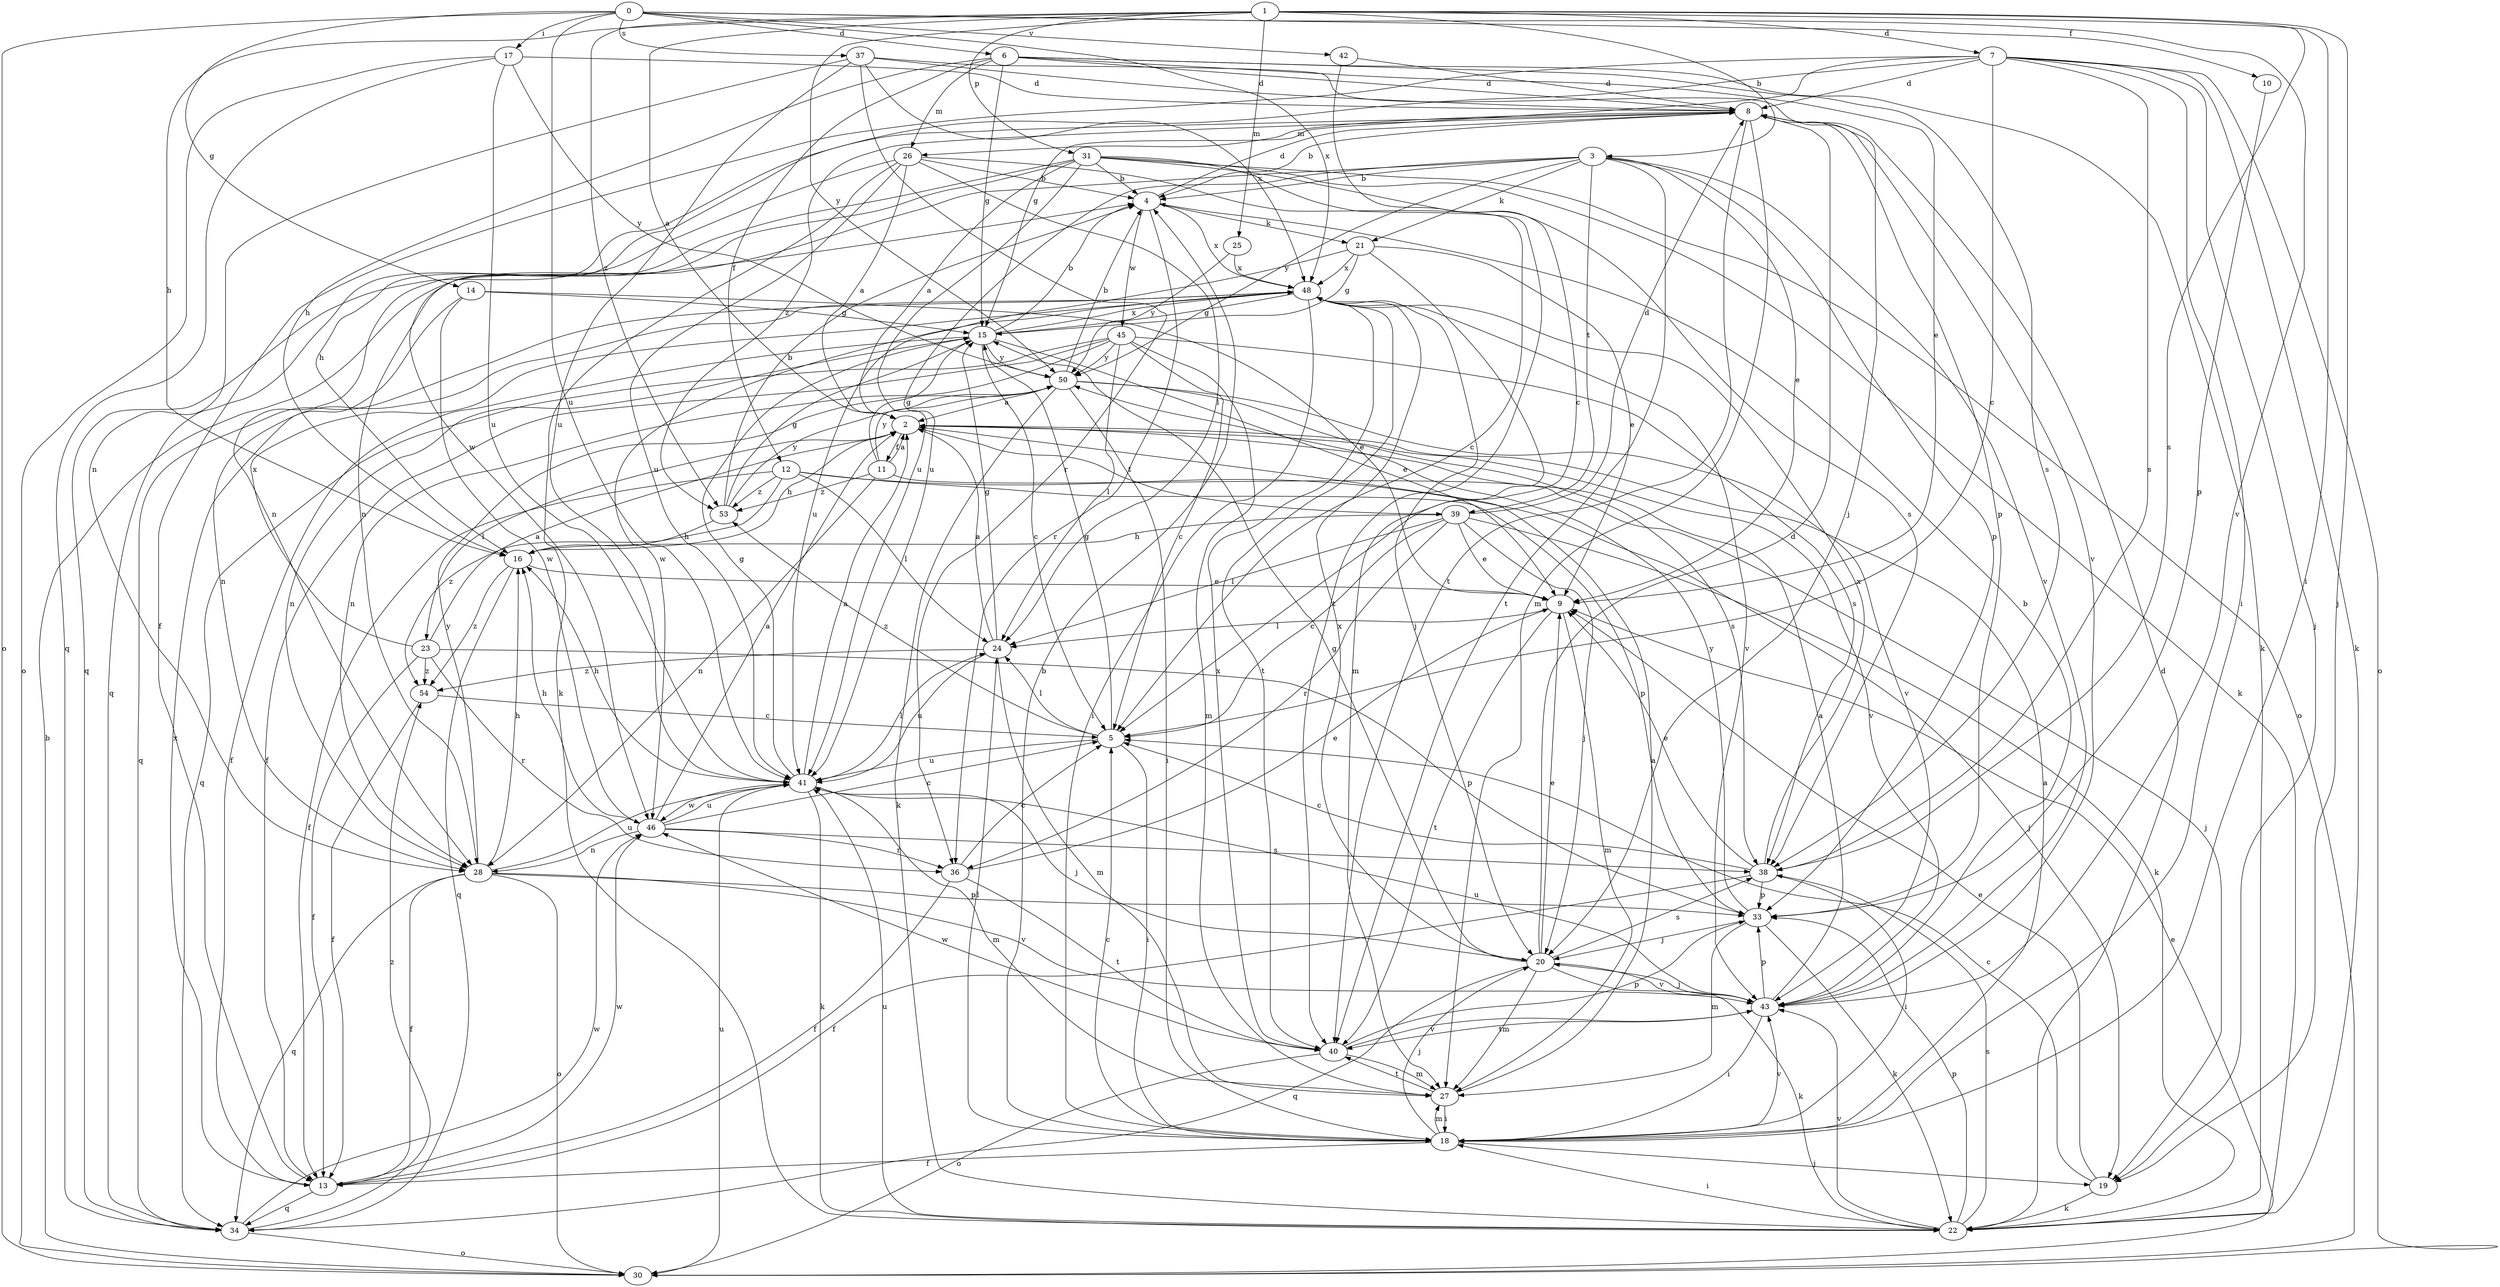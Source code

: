 strict digraph  {
0;
1;
2;
3;
4;
5;
6;
7;
8;
9;
10;
11;
12;
13;
14;
15;
16;
17;
18;
19;
20;
21;
22;
23;
24;
25;
26;
27;
28;
30;
31;
33;
34;
36;
37;
38;
39;
40;
41;
42;
43;
45;
46;
48;
50;
53;
54;
0 -> 6  [label=d];
0 -> 10  [label=f];
0 -> 14  [label=g];
0 -> 17  [label=i];
0 -> 30  [label=o];
0 -> 37  [label=s];
0 -> 41  [label=u];
0 -> 42  [label=v];
0 -> 43  [label=v];
0 -> 48  [label=x];
1 -> 2  [label=a];
1 -> 3  [label=b];
1 -> 7  [label=d];
1 -> 16  [label=h];
1 -> 18  [label=i];
1 -> 19  [label=j];
1 -> 25  [label=m];
1 -> 31  [label=p];
1 -> 38  [label=s];
1 -> 50  [label=y];
1 -> 53  [label=z];
2 -> 11  [label=f];
2 -> 16  [label=h];
2 -> 23  [label=l];
2 -> 39  [label=t];
2 -> 43  [label=v];
3 -> 4  [label=b];
3 -> 9  [label=e];
3 -> 21  [label=k];
3 -> 28  [label=n];
3 -> 33  [label=p];
3 -> 39  [label=t];
3 -> 40  [label=t];
3 -> 41  [label=u];
3 -> 43  [label=v];
3 -> 50  [label=y];
4 -> 8  [label=d];
4 -> 21  [label=k];
4 -> 36  [label=r];
4 -> 45  [label=w];
4 -> 48  [label=x];
5 -> 15  [label=g];
5 -> 18  [label=i];
5 -> 24  [label=l];
5 -> 41  [label=u];
5 -> 53  [label=z];
6 -> 8  [label=d];
6 -> 9  [label=e];
6 -> 12  [label=f];
6 -> 15  [label=g];
6 -> 16  [label=h];
6 -> 22  [label=k];
6 -> 26  [label=m];
6 -> 38  [label=s];
7 -> 5  [label=c];
7 -> 8  [label=d];
7 -> 13  [label=f];
7 -> 15  [label=g];
7 -> 18  [label=i];
7 -> 19  [label=j];
7 -> 22  [label=k];
7 -> 30  [label=o];
7 -> 38  [label=s];
7 -> 46  [label=w];
8 -> 4  [label=b];
8 -> 26  [label=m];
8 -> 27  [label=m];
8 -> 33  [label=p];
8 -> 34  [label=q];
8 -> 40  [label=t];
8 -> 43  [label=v];
8 -> 53  [label=z];
9 -> 24  [label=l];
9 -> 27  [label=m];
9 -> 40  [label=t];
10 -> 33  [label=p];
11 -> 2  [label=a];
11 -> 15  [label=g];
11 -> 19  [label=j];
11 -> 28  [label=n];
11 -> 50  [label=y];
11 -> 53  [label=z];
12 -> 13  [label=f];
12 -> 19  [label=j];
12 -> 24  [label=l];
12 -> 33  [label=p];
12 -> 53  [label=z];
12 -> 54  [label=z];
13 -> 34  [label=q];
13 -> 46  [label=w];
13 -> 48  [label=x];
14 -> 9  [label=e];
14 -> 15  [label=g];
14 -> 28  [label=n];
14 -> 46  [label=w];
15 -> 4  [label=b];
15 -> 5  [label=c];
15 -> 9  [label=e];
15 -> 13  [label=f];
15 -> 28  [label=n];
15 -> 48  [label=x];
15 -> 50  [label=y];
16 -> 9  [label=e];
16 -> 34  [label=q];
16 -> 54  [label=z];
17 -> 8  [label=d];
17 -> 30  [label=o];
17 -> 34  [label=q];
17 -> 41  [label=u];
17 -> 50  [label=y];
18 -> 2  [label=a];
18 -> 4  [label=b];
18 -> 5  [label=c];
18 -> 13  [label=f];
18 -> 19  [label=j];
18 -> 20  [label=j];
18 -> 24  [label=l];
18 -> 27  [label=m];
18 -> 43  [label=v];
19 -> 5  [label=c];
19 -> 9  [label=e];
19 -> 22  [label=k];
20 -> 8  [label=d];
20 -> 9  [label=e];
20 -> 15  [label=g];
20 -> 22  [label=k];
20 -> 27  [label=m];
20 -> 34  [label=q];
20 -> 38  [label=s];
20 -> 43  [label=v];
20 -> 48  [label=x];
21 -> 9  [label=e];
21 -> 15  [label=g];
21 -> 27  [label=m];
21 -> 41  [label=u];
21 -> 48  [label=x];
22 -> 8  [label=d];
22 -> 18  [label=i];
22 -> 33  [label=p];
22 -> 38  [label=s];
22 -> 41  [label=u];
22 -> 43  [label=v];
23 -> 2  [label=a];
23 -> 13  [label=f];
23 -> 33  [label=p];
23 -> 36  [label=r];
23 -> 48  [label=x];
23 -> 54  [label=z];
24 -> 2  [label=a];
24 -> 15  [label=g];
24 -> 27  [label=m];
24 -> 41  [label=u];
24 -> 54  [label=z];
25 -> 48  [label=x];
25 -> 50  [label=y];
26 -> 2  [label=a];
26 -> 4  [label=b];
26 -> 5  [label=c];
26 -> 22  [label=k];
26 -> 24  [label=l];
26 -> 34  [label=q];
26 -> 41  [label=u];
27 -> 2  [label=a];
27 -> 18  [label=i];
27 -> 40  [label=t];
28 -> 13  [label=f];
28 -> 16  [label=h];
28 -> 30  [label=o];
28 -> 33  [label=p];
28 -> 34  [label=q];
28 -> 41  [label=u];
28 -> 43  [label=v];
28 -> 50  [label=y];
30 -> 4  [label=b];
30 -> 9  [label=e];
30 -> 41  [label=u];
31 -> 2  [label=a];
31 -> 4  [label=b];
31 -> 16  [label=h];
31 -> 22  [label=k];
31 -> 28  [label=n];
31 -> 30  [label=o];
31 -> 38  [label=s];
31 -> 40  [label=t];
31 -> 41  [label=u];
33 -> 20  [label=j];
33 -> 22  [label=k];
33 -> 27  [label=m];
33 -> 50  [label=y];
34 -> 30  [label=o];
34 -> 46  [label=w];
34 -> 54  [label=z];
36 -> 5  [label=c];
36 -> 9  [label=e];
36 -> 13  [label=f];
36 -> 40  [label=t];
37 -> 8  [label=d];
37 -> 20  [label=j];
37 -> 28  [label=n];
37 -> 36  [label=r];
37 -> 41  [label=u];
37 -> 48  [label=x];
38 -> 5  [label=c];
38 -> 9  [label=e];
38 -> 13  [label=f];
38 -> 18  [label=i];
38 -> 33  [label=p];
38 -> 48  [label=x];
39 -> 5  [label=c];
39 -> 8  [label=d];
39 -> 9  [label=e];
39 -> 16  [label=h];
39 -> 20  [label=j];
39 -> 22  [label=k];
39 -> 24  [label=l];
39 -> 36  [label=r];
40 -> 27  [label=m];
40 -> 30  [label=o];
40 -> 33  [label=p];
40 -> 43  [label=v];
40 -> 46  [label=w];
40 -> 48  [label=x];
41 -> 2  [label=a];
41 -> 15  [label=g];
41 -> 16  [label=h];
41 -> 20  [label=j];
41 -> 22  [label=k];
41 -> 24  [label=l];
41 -> 27  [label=m];
41 -> 46  [label=w];
42 -> 5  [label=c];
42 -> 8  [label=d];
43 -> 2  [label=a];
43 -> 4  [label=b];
43 -> 18  [label=i];
43 -> 20  [label=j];
43 -> 33  [label=p];
43 -> 40  [label=t];
43 -> 41  [label=u];
45 -> 5  [label=c];
45 -> 13  [label=f];
45 -> 24  [label=l];
45 -> 27  [label=m];
45 -> 28  [label=n];
45 -> 34  [label=q];
45 -> 38  [label=s];
45 -> 50  [label=y];
46 -> 2  [label=a];
46 -> 5  [label=c];
46 -> 16  [label=h];
46 -> 28  [label=n];
46 -> 36  [label=r];
46 -> 38  [label=s];
46 -> 41  [label=u];
48 -> 15  [label=g];
48 -> 18  [label=i];
48 -> 20  [label=j];
48 -> 34  [label=q];
48 -> 40  [label=t];
48 -> 43  [label=v];
48 -> 46  [label=w];
50 -> 2  [label=a];
50 -> 4  [label=b];
50 -> 18  [label=i];
50 -> 22  [label=k];
50 -> 38  [label=s];
50 -> 43  [label=v];
53 -> 4  [label=b];
53 -> 15  [label=g];
53 -> 16  [label=h];
53 -> 50  [label=y];
54 -> 5  [label=c];
54 -> 13  [label=f];
}

